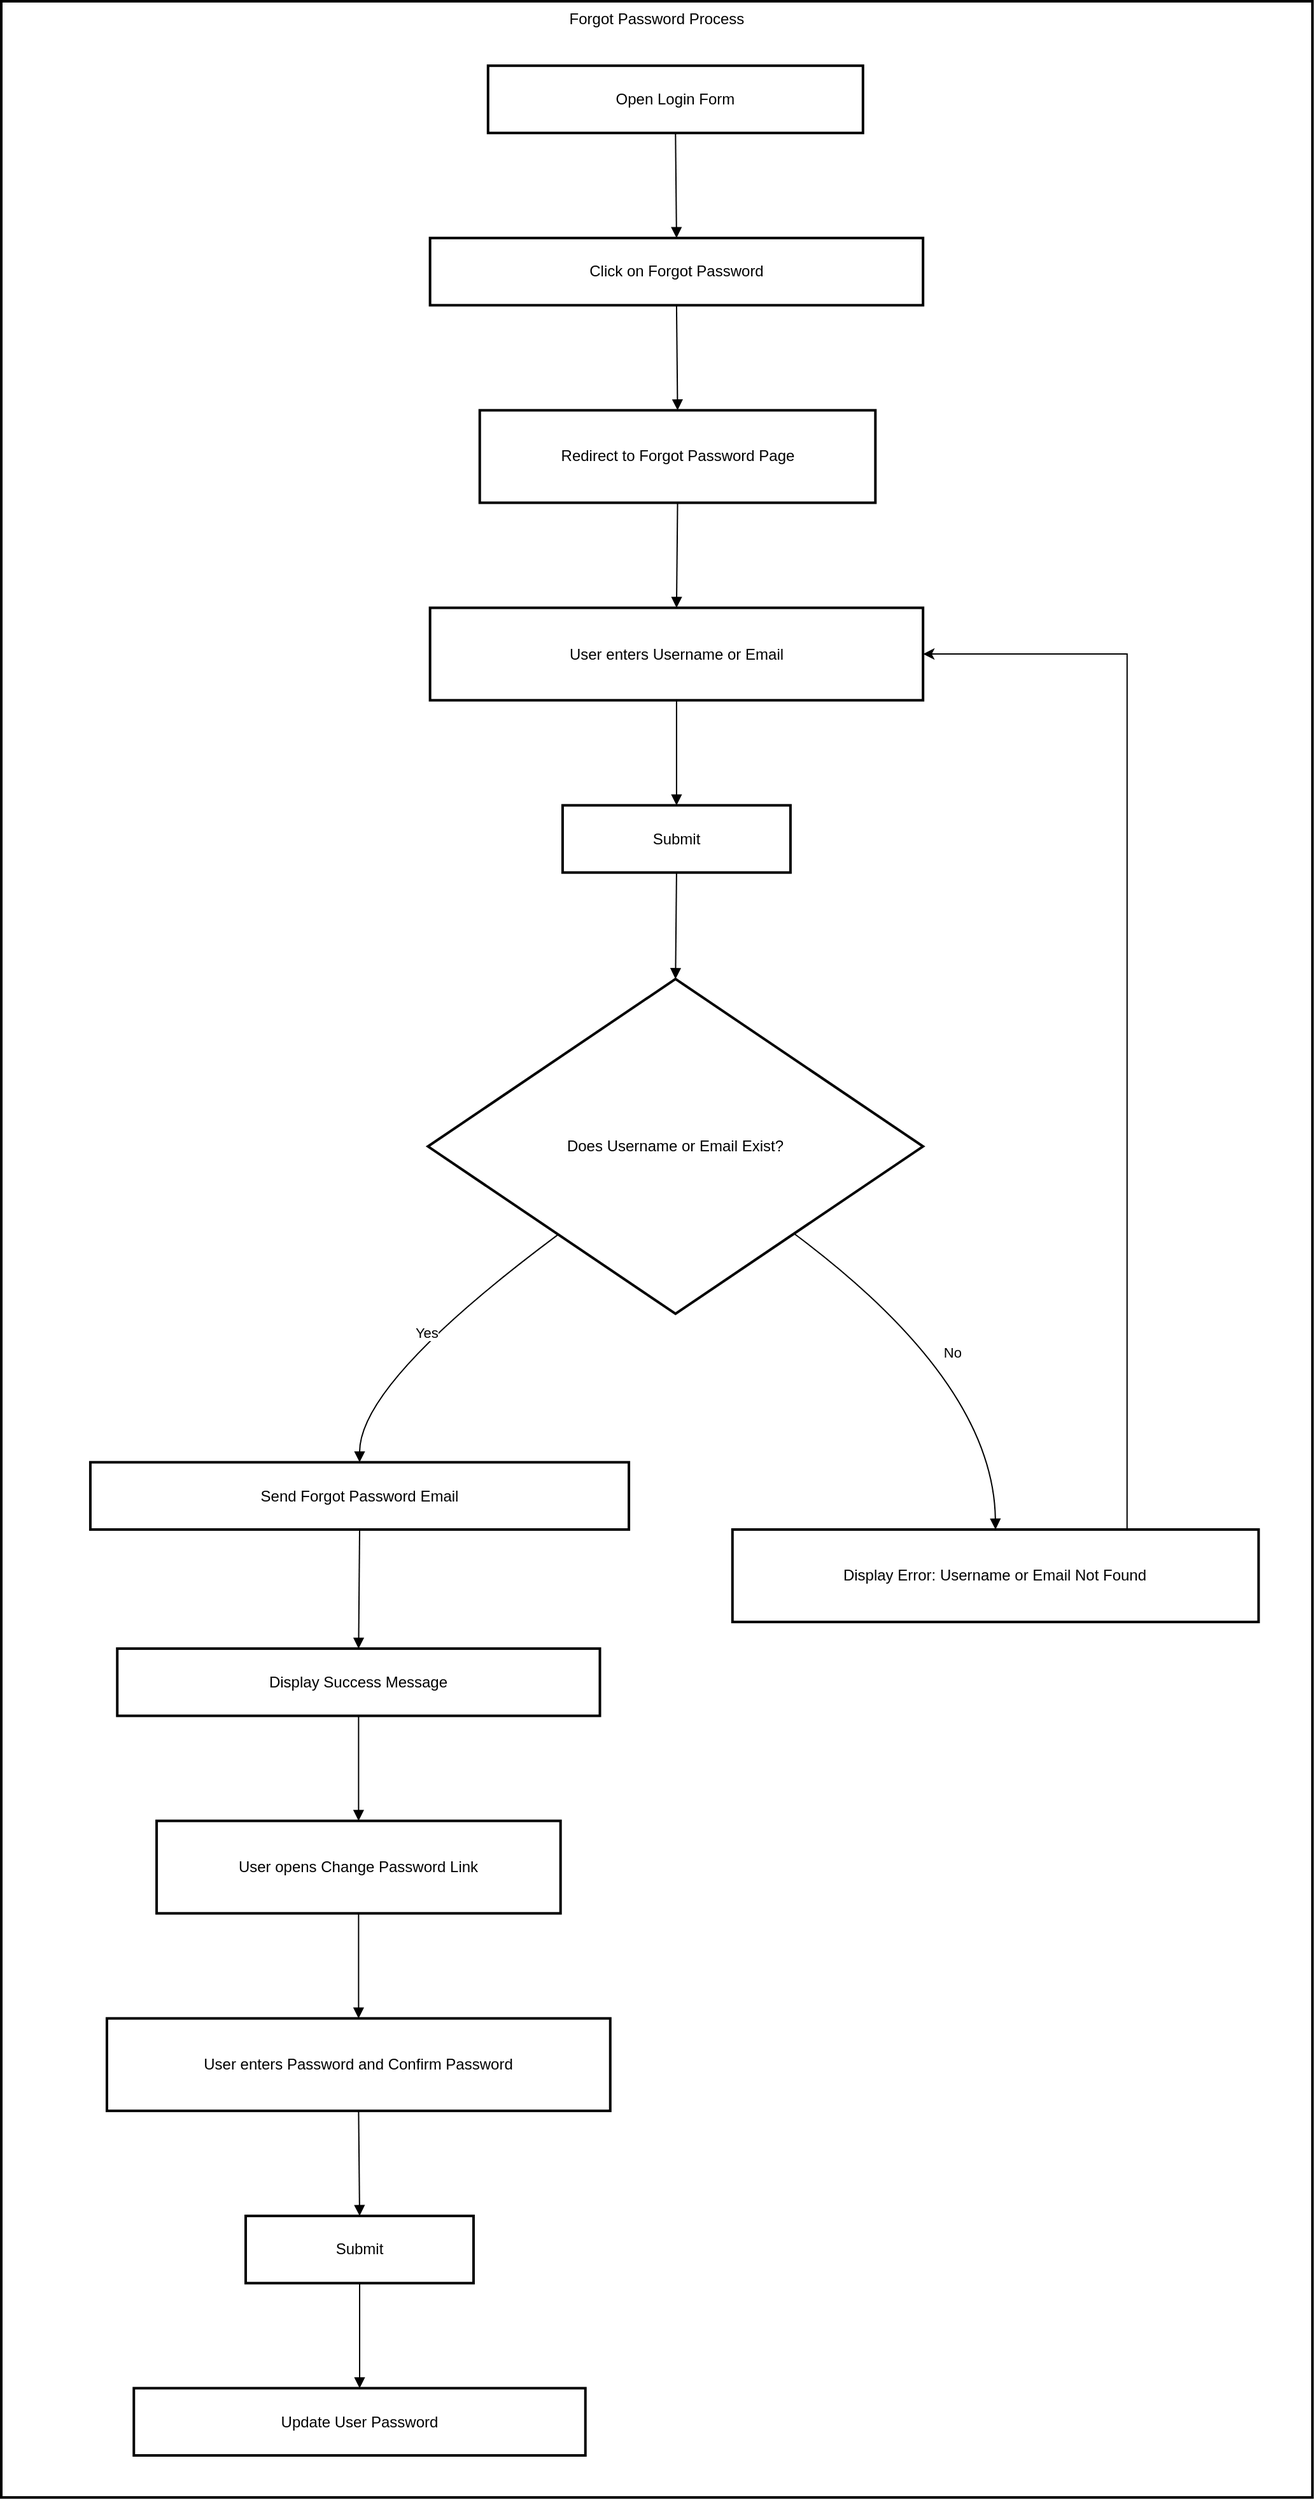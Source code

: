 <mxfile version="24.9.0">
  <diagram name="Page-1" id="Mosd15cyVEeY6iYXZMWI">
    <mxGraphModel dx="1932" dy="1755" grid="1" gridSize="10" guides="1" tooltips="1" connect="1" arrows="1" fold="1" page="1" pageScale="1" pageWidth="827" pageHeight="1169" math="0" shadow="0">
      <root>
        <mxCell id="0" />
        <mxCell id="1" parent="0" />
        <mxCell id="8VdT8h9A5mH0Erl7GHtc-1" value="Forgot Password Process" style="whiteSpace=wrap;strokeWidth=2;verticalAlign=top;" vertex="1" parent="1">
          <mxGeometry x="-460" y="-100" width="1030" height="1960" as="geometry" />
        </mxCell>
        <mxCell id="8VdT8h9A5mH0Erl7GHtc-2" value="Open Login Form" style="whiteSpace=wrap;strokeWidth=2;" vertex="1" parent="8VdT8h9A5mH0Erl7GHtc-1">
          <mxGeometry x="382.385" y="50.595" width="294.518" height="52.795" as="geometry" />
        </mxCell>
        <mxCell id="8VdT8h9A5mH0Erl7GHtc-3" value="Click on Forgot Password" style="whiteSpace=wrap;strokeWidth=2;" vertex="1" parent="8VdT8h9A5mH0Erl7GHtc-1">
          <mxGeometry x="336.825" y="185.881" width="387.267" height="52.795" as="geometry" />
        </mxCell>
        <mxCell id="8VdT8h9A5mH0Erl7GHtc-4" value="Redirect to Forgot Password Page" style="whiteSpace=wrap;strokeWidth=2;" vertex="1" parent="8VdT8h9A5mH0Erl7GHtc-1">
          <mxGeometry x="375.877" y="321.167" width="310.79" height="72.593" as="geometry" />
        </mxCell>
        <mxCell id="8VdT8h9A5mH0Erl7GHtc-5" value="User enters Username or Email" style="whiteSpace=wrap;strokeWidth=2;" vertex="1" parent="8VdT8h9A5mH0Erl7GHtc-1">
          <mxGeometry x="336.825" y="476.251" width="387.267" height="72.593" as="geometry" />
        </mxCell>
        <mxCell id="8VdT8h9A5mH0Erl7GHtc-6" value="Submit" style="whiteSpace=wrap;strokeWidth=2;" vertex="1" parent="8VdT8h9A5mH0Erl7GHtc-1">
          <mxGeometry x="440.964" y="631.336" width="178.989" height="52.795" as="geometry" />
        </mxCell>
        <mxCell id="8VdT8h9A5mH0Erl7GHtc-7" value="Does Username or Email Exist?" style="rhombus;strokeWidth=2;whiteSpace=wrap;" vertex="1" parent="8VdT8h9A5mH0Erl7GHtc-1">
          <mxGeometry x="335.197" y="767.722" width="388.894" height="262.873" as="geometry" />
        </mxCell>
        <mxCell id="8VdT8h9A5mH0Erl7GHtc-8" value="Send Forgot Password Email" style="whiteSpace=wrap;strokeWidth=2;" vertex="1" parent="8VdT8h9A5mH0Erl7GHtc-1">
          <mxGeometry x="69.968" y="1147.183" width="423.065" height="52.795" as="geometry" />
        </mxCell>
        <mxCell id="8VdT8h9A5mH0Erl7GHtc-30" style="edgeStyle=orthogonalEdgeStyle;rounded=0;orthogonalLoop=1;jettySize=auto;html=1;exitX=0.75;exitY=0;exitDx=0;exitDy=0;entryX=1;entryY=0.5;entryDx=0;entryDy=0;" edge="1" parent="8VdT8h9A5mH0Erl7GHtc-1" source="8VdT8h9A5mH0Erl7GHtc-9" target="8VdT8h9A5mH0Erl7GHtc-5">
          <mxGeometry relative="1" as="geometry" />
        </mxCell>
        <mxCell id="8VdT8h9A5mH0Erl7GHtc-9" value="Display Error: Username or Email Not Found" style="whiteSpace=wrap;strokeWidth=2;" vertex="1" parent="8VdT8h9A5mH0Erl7GHtc-1">
          <mxGeometry x="574.392" y="1199.978" width="413.302" height="72.593" as="geometry" />
        </mxCell>
        <mxCell id="8VdT8h9A5mH0Erl7GHtc-10" value="Display Success Message" style="whiteSpace=wrap;strokeWidth=2;" vertex="1" parent="8VdT8h9A5mH0Erl7GHtc-1">
          <mxGeometry x="91.122" y="1293.468" width="379.131" height="52.795" as="geometry" />
        </mxCell>
        <mxCell id="8VdT8h9A5mH0Erl7GHtc-11" value="User opens Change Password Link" style="whiteSpace=wrap;strokeWidth=2;" vertex="1" parent="8VdT8h9A5mH0Erl7GHtc-1">
          <mxGeometry x="122.038" y="1428.754" width="317.299" height="72.593" as="geometry" />
        </mxCell>
        <mxCell id="8VdT8h9A5mH0Erl7GHtc-12" value="User enters Password and Confirm Password" style="whiteSpace=wrap;strokeWidth=2;" vertex="1" parent="8VdT8h9A5mH0Erl7GHtc-1">
          <mxGeometry x="82.986" y="1583.838" width="395.403" height="72.593" as="geometry" />
        </mxCell>
        <mxCell id="8VdT8h9A5mH0Erl7GHtc-13" value="Submit" style="whiteSpace=wrap;strokeWidth=2;" vertex="1" parent="8VdT8h9A5mH0Erl7GHtc-1">
          <mxGeometry x="192.006" y="1738.923" width="178.989" height="52.795" as="geometry" />
        </mxCell>
        <mxCell id="8VdT8h9A5mH0Erl7GHtc-14" value="Update User Password" style="whiteSpace=wrap;strokeWidth=2;" vertex="1" parent="8VdT8h9A5mH0Erl7GHtc-1">
          <mxGeometry x="104.139" y="1874.209" width="354.724" height="52.795" as="geometry" />
        </mxCell>
        <mxCell id="8VdT8h9A5mH0Erl7GHtc-15" value="" style="curved=1;startArrow=none;endArrow=block;exitX=0.5;exitY=1;entryX=0.5;entryY=0;rounded=0;" edge="1" parent="8VdT8h9A5mH0Erl7GHtc-1" source="8VdT8h9A5mH0Erl7GHtc-2" target="8VdT8h9A5mH0Erl7GHtc-3">
          <mxGeometry relative="1" as="geometry">
            <Array as="points" />
          </mxGeometry>
        </mxCell>
        <mxCell id="8VdT8h9A5mH0Erl7GHtc-16" value="" style="curved=1;startArrow=none;endArrow=block;exitX=0.5;exitY=1.01;entryX=0.5;entryY=0;rounded=0;" edge="1" parent="8VdT8h9A5mH0Erl7GHtc-1" source="8VdT8h9A5mH0Erl7GHtc-3" target="8VdT8h9A5mH0Erl7GHtc-4">
          <mxGeometry relative="1" as="geometry">
            <Array as="points" />
          </mxGeometry>
        </mxCell>
        <mxCell id="8VdT8h9A5mH0Erl7GHtc-17" value="" style="curved=1;startArrow=none;endArrow=block;exitX=0.5;exitY=1;entryX=0.5;entryY=0;rounded=0;" edge="1" parent="8VdT8h9A5mH0Erl7GHtc-1" source="8VdT8h9A5mH0Erl7GHtc-4" target="8VdT8h9A5mH0Erl7GHtc-5">
          <mxGeometry relative="1" as="geometry">
            <Array as="points" />
          </mxGeometry>
        </mxCell>
        <mxCell id="8VdT8h9A5mH0Erl7GHtc-18" value="" style="curved=1;startArrow=none;endArrow=block;exitX=0.5;exitY=1;entryX=0.5;entryY=0.01;rounded=0;" edge="1" parent="8VdT8h9A5mH0Erl7GHtc-1" source="8VdT8h9A5mH0Erl7GHtc-5" target="8VdT8h9A5mH0Erl7GHtc-6">
          <mxGeometry relative="1" as="geometry">
            <Array as="points" />
          </mxGeometry>
        </mxCell>
        <mxCell id="8VdT8h9A5mH0Erl7GHtc-19" value="" style="curved=1;startArrow=none;endArrow=block;exitX=0.5;exitY=1.01;entryX=0.5;entryY=0;rounded=0;" edge="1" parent="8VdT8h9A5mH0Erl7GHtc-1" source="8VdT8h9A5mH0Erl7GHtc-6" target="8VdT8h9A5mH0Erl7GHtc-7">
          <mxGeometry relative="1" as="geometry">
            <Array as="points" />
          </mxGeometry>
        </mxCell>
        <mxCell id="8VdT8h9A5mH0Erl7GHtc-20" value="Yes" style="curved=1;startArrow=none;endArrow=block;exitX=0.05;exitY=1;entryX=0.5;entryY=0.01;rounded=0;" edge="1" parent="8VdT8h9A5mH0Erl7GHtc-1" source="8VdT8h9A5mH0Erl7GHtc-7" target="8VdT8h9A5mH0Erl7GHtc-8">
          <mxGeometry relative="1" as="geometry">
            <Array as="points">
              <mxPoint x="281.501" y="1084.489" />
            </Array>
          </mxGeometry>
        </mxCell>
        <mxCell id="8VdT8h9A5mH0Erl7GHtc-21" value="No" style="curved=1;startArrow=none;endArrow=block;exitX=0.96;exitY=1;entryX=0.5;entryY=-0.01;rounded=0;" edge="1" parent="8VdT8h9A5mH0Erl7GHtc-1" source="8VdT8h9A5mH0Erl7GHtc-7" target="8VdT8h9A5mH0Erl7GHtc-9">
          <mxGeometry relative="1" as="geometry">
            <Array as="points">
              <mxPoint x="779.415" y="1084.489" />
            </Array>
          </mxGeometry>
        </mxCell>
        <mxCell id="8VdT8h9A5mH0Erl7GHtc-22" value="" style="curved=1;startArrow=none;endArrow=block;exitX=0.5;exitY=1.02;entryX=0.5;entryY=-0.01;rounded=0;" edge="1" parent="8VdT8h9A5mH0Erl7GHtc-1" source="8VdT8h9A5mH0Erl7GHtc-8" target="8VdT8h9A5mH0Erl7GHtc-10">
          <mxGeometry relative="1" as="geometry">
            <Array as="points" />
          </mxGeometry>
        </mxCell>
        <mxCell id="8VdT8h9A5mH0Erl7GHtc-23" value="" style="curved=1;startArrow=none;endArrow=block;exitX=0.5;exitY=1;entryX=0.5;entryY=0;rounded=0;" edge="1" parent="8VdT8h9A5mH0Erl7GHtc-1" source="8VdT8h9A5mH0Erl7GHtc-10" target="8VdT8h9A5mH0Erl7GHtc-11">
          <mxGeometry relative="1" as="geometry">
            <Array as="points" />
          </mxGeometry>
        </mxCell>
        <mxCell id="8VdT8h9A5mH0Erl7GHtc-24" value="" style="curved=1;startArrow=none;endArrow=block;exitX=0.5;exitY=1;entryX=0.5;entryY=0;rounded=0;" edge="1" parent="8VdT8h9A5mH0Erl7GHtc-1" source="8VdT8h9A5mH0Erl7GHtc-11" target="8VdT8h9A5mH0Erl7GHtc-12">
          <mxGeometry relative="1" as="geometry">
            <Array as="points" />
          </mxGeometry>
        </mxCell>
        <mxCell id="8VdT8h9A5mH0Erl7GHtc-25" value="" style="curved=1;startArrow=none;endArrow=block;exitX=0.5;exitY=1;entryX=0.5;entryY=0;rounded=0;" edge="1" parent="8VdT8h9A5mH0Erl7GHtc-1" source="8VdT8h9A5mH0Erl7GHtc-12" target="8VdT8h9A5mH0Erl7GHtc-13">
          <mxGeometry relative="1" as="geometry">
            <Array as="points" />
          </mxGeometry>
        </mxCell>
        <mxCell id="8VdT8h9A5mH0Erl7GHtc-26" value="" style="curved=1;startArrow=none;endArrow=block;exitX=0.5;exitY=1.01;entryX=0.5;entryY=0.01;rounded=0;" edge="1" parent="8VdT8h9A5mH0Erl7GHtc-1" source="8VdT8h9A5mH0Erl7GHtc-13" target="8VdT8h9A5mH0Erl7GHtc-14">
          <mxGeometry relative="1" as="geometry">
            <Array as="points" />
          </mxGeometry>
        </mxCell>
      </root>
    </mxGraphModel>
  </diagram>
</mxfile>
